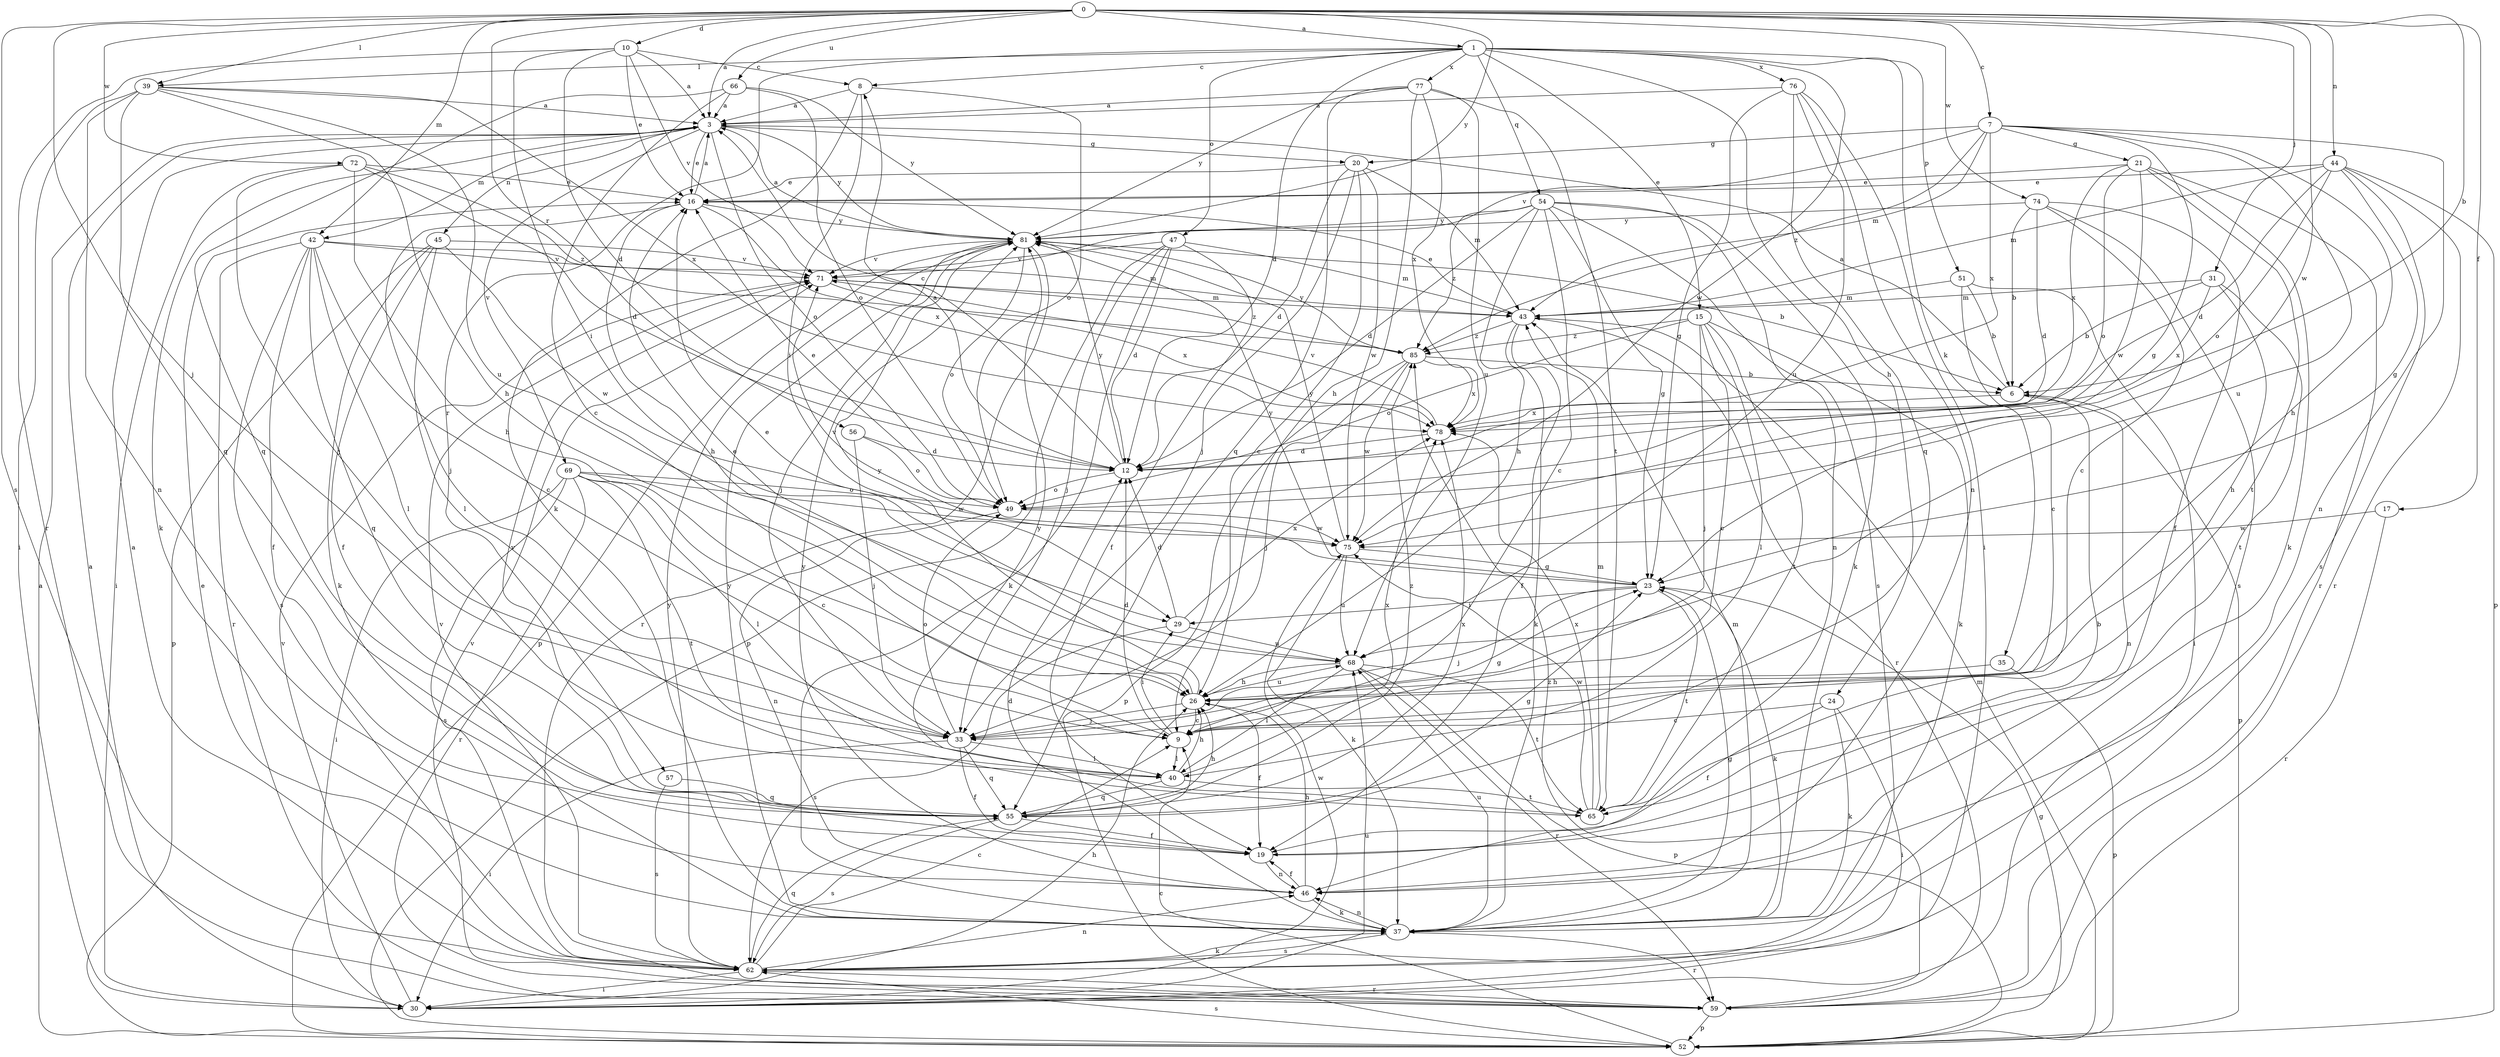 strict digraph  {
0;
1;
3;
6;
7;
8;
9;
10;
12;
15;
16;
17;
19;
20;
21;
23;
24;
26;
29;
30;
31;
33;
35;
37;
39;
40;
42;
43;
44;
45;
46;
47;
49;
51;
52;
54;
55;
56;
57;
59;
62;
65;
66;
68;
69;
71;
72;
74;
75;
76;
77;
78;
81;
85;
0 -> 1  [label=a];
0 -> 3  [label=a];
0 -> 6  [label=b];
0 -> 7  [label=c];
0 -> 10  [label=d];
0 -> 17  [label=f];
0 -> 31  [label=j];
0 -> 33  [label=j];
0 -> 39  [label=l];
0 -> 42  [label=m];
0 -> 44  [label=n];
0 -> 56  [label=r];
0 -> 62  [label=s];
0 -> 66  [label=u];
0 -> 72  [label=w];
0 -> 74  [label=w];
0 -> 75  [label=w];
0 -> 81  [label=y];
1 -> 8  [label=c];
1 -> 12  [label=d];
1 -> 15  [label=e];
1 -> 24  [label=h];
1 -> 35  [label=k];
1 -> 39  [label=l];
1 -> 47  [label=o];
1 -> 51  [label=p];
1 -> 54  [label=q];
1 -> 57  [label=r];
1 -> 75  [label=w];
1 -> 76  [label=x];
1 -> 77  [label=x];
3 -> 16  [label=e];
3 -> 20  [label=g];
3 -> 37  [label=k];
3 -> 42  [label=m];
3 -> 45  [label=n];
3 -> 49  [label=o];
3 -> 69  [label=v];
3 -> 81  [label=y];
6 -> 3  [label=a];
6 -> 46  [label=n];
6 -> 52  [label=p];
6 -> 78  [label=x];
7 -> 20  [label=g];
7 -> 21  [label=g];
7 -> 23  [label=g];
7 -> 26  [label=h];
7 -> 43  [label=m];
7 -> 46  [label=n];
7 -> 68  [label=u];
7 -> 71  [label=v];
7 -> 78  [label=x];
7 -> 85  [label=z];
8 -> 3  [label=a];
8 -> 29  [label=i];
8 -> 37  [label=k];
8 -> 49  [label=o];
9 -> 12  [label=d];
9 -> 29  [label=i];
9 -> 40  [label=l];
10 -> 3  [label=a];
10 -> 8  [label=c];
10 -> 12  [label=d];
10 -> 16  [label=e];
10 -> 29  [label=i];
10 -> 59  [label=r];
10 -> 71  [label=v];
12 -> 3  [label=a];
12 -> 8  [label=c];
12 -> 49  [label=o];
12 -> 81  [label=y];
15 -> 9  [label=c];
15 -> 33  [label=j];
15 -> 37  [label=k];
15 -> 40  [label=l];
15 -> 49  [label=o];
15 -> 65  [label=t];
15 -> 85  [label=z];
16 -> 3  [label=a];
16 -> 26  [label=h];
16 -> 33  [label=j];
16 -> 78  [label=x];
16 -> 81  [label=y];
17 -> 59  [label=r];
17 -> 75  [label=w];
19 -> 6  [label=b];
19 -> 46  [label=n];
20 -> 9  [label=c];
20 -> 12  [label=d];
20 -> 16  [label=e];
20 -> 33  [label=j];
20 -> 43  [label=m];
20 -> 75  [label=w];
21 -> 16  [label=e];
21 -> 37  [label=k];
21 -> 49  [label=o];
21 -> 59  [label=r];
21 -> 65  [label=t];
21 -> 75  [label=w];
21 -> 78  [label=x];
23 -> 29  [label=i];
23 -> 33  [label=j];
23 -> 37  [label=k];
23 -> 65  [label=t];
23 -> 71  [label=v];
23 -> 81  [label=y];
24 -> 9  [label=c];
24 -> 19  [label=f];
24 -> 30  [label=i];
24 -> 37  [label=k];
26 -> 9  [label=c];
26 -> 16  [label=e];
26 -> 19  [label=f];
26 -> 33  [label=j];
26 -> 68  [label=u];
26 -> 81  [label=y];
29 -> 12  [label=d];
29 -> 62  [label=s];
29 -> 68  [label=u];
29 -> 78  [label=x];
30 -> 3  [label=a];
30 -> 26  [label=h];
30 -> 68  [label=u];
30 -> 71  [label=v];
30 -> 75  [label=w];
31 -> 6  [label=b];
31 -> 26  [label=h];
31 -> 43  [label=m];
31 -> 65  [label=t];
31 -> 78  [label=x];
33 -> 19  [label=f];
33 -> 23  [label=g];
33 -> 30  [label=i];
33 -> 40  [label=l];
33 -> 49  [label=o];
33 -> 55  [label=q];
35 -> 26  [label=h];
35 -> 52  [label=p];
37 -> 12  [label=d];
37 -> 23  [label=g];
37 -> 43  [label=m];
37 -> 46  [label=n];
37 -> 59  [label=r];
37 -> 62  [label=s];
37 -> 68  [label=u];
37 -> 81  [label=y];
39 -> 3  [label=a];
39 -> 26  [label=h];
39 -> 30  [label=i];
39 -> 46  [label=n];
39 -> 55  [label=q];
39 -> 68  [label=u];
39 -> 78  [label=x];
40 -> 26  [label=h];
40 -> 55  [label=q];
40 -> 65  [label=t];
40 -> 78  [label=x];
42 -> 9  [label=c];
42 -> 19  [label=f];
42 -> 40  [label=l];
42 -> 43  [label=m];
42 -> 55  [label=q];
42 -> 59  [label=r];
42 -> 62  [label=s];
42 -> 71  [label=v];
43 -> 16  [label=e];
43 -> 19  [label=f];
43 -> 37  [label=k];
43 -> 59  [label=r];
43 -> 85  [label=z];
44 -> 12  [label=d];
44 -> 16  [label=e];
44 -> 23  [label=g];
44 -> 43  [label=m];
44 -> 49  [label=o];
44 -> 52  [label=p];
44 -> 59  [label=r];
44 -> 62  [label=s];
45 -> 19  [label=f];
45 -> 37  [label=k];
45 -> 40  [label=l];
45 -> 52  [label=p];
45 -> 71  [label=v];
45 -> 75  [label=w];
46 -> 19  [label=f];
46 -> 26  [label=h];
46 -> 37  [label=k];
46 -> 81  [label=y];
47 -> 12  [label=d];
47 -> 19  [label=f];
47 -> 33  [label=j];
47 -> 37  [label=k];
47 -> 43  [label=m];
47 -> 52  [label=p];
47 -> 71  [label=v];
49 -> 16  [label=e];
49 -> 46  [label=n];
49 -> 75  [label=w];
51 -> 6  [label=b];
51 -> 9  [label=c];
51 -> 30  [label=i];
51 -> 43  [label=m];
52 -> 3  [label=a];
52 -> 9  [label=c];
52 -> 23  [label=g];
52 -> 43  [label=m];
52 -> 62  [label=s];
54 -> 9  [label=c];
54 -> 12  [label=d];
54 -> 23  [label=g];
54 -> 26  [label=h];
54 -> 37  [label=k];
54 -> 46  [label=n];
54 -> 62  [label=s];
54 -> 81  [label=y];
54 -> 85  [label=z];
55 -> 19  [label=f];
55 -> 23  [label=g];
55 -> 26  [label=h];
55 -> 62  [label=s];
55 -> 71  [label=v];
55 -> 78  [label=x];
55 -> 85  [label=z];
56 -> 12  [label=d];
56 -> 33  [label=j];
56 -> 49  [label=o];
57 -> 55  [label=q];
57 -> 62  [label=s];
59 -> 52  [label=p];
59 -> 71  [label=v];
59 -> 85  [label=z];
62 -> 3  [label=a];
62 -> 9  [label=c];
62 -> 16  [label=e];
62 -> 30  [label=i];
62 -> 37  [label=k];
62 -> 46  [label=n];
62 -> 55  [label=q];
62 -> 59  [label=r];
62 -> 71  [label=v];
62 -> 81  [label=y];
65 -> 43  [label=m];
65 -> 75  [label=w];
65 -> 78  [label=x];
65 -> 81  [label=y];
66 -> 3  [label=a];
66 -> 9  [label=c];
66 -> 49  [label=o];
66 -> 55  [label=q];
66 -> 81  [label=y];
68 -> 16  [label=e];
68 -> 26  [label=h];
68 -> 40  [label=l];
68 -> 52  [label=p];
68 -> 59  [label=r];
68 -> 65  [label=t];
69 -> 9  [label=c];
69 -> 30  [label=i];
69 -> 40  [label=l];
69 -> 49  [label=o];
69 -> 59  [label=r];
69 -> 62  [label=s];
69 -> 65  [label=t];
69 -> 75  [label=w];
71 -> 43  [label=m];
71 -> 78  [label=x];
71 -> 85  [label=z];
72 -> 12  [label=d];
72 -> 16  [label=e];
72 -> 26  [label=h];
72 -> 30  [label=i];
72 -> 33  [label=j];
72 -> 85  [label=z];
74 -> 6  [label=b];
74 -> 9  [label=c];
74 -> 12  [label=d];
74 -> 19  [label=f];
74 -> 62  [label=s];
74 -> 81  [label=y];
75 -> 23  [label=g];
75 -> 37  [label=k];
75 -> 68  [label=u];
75 -> 81  [label=y];
76 -> 3  [label=a];
76 -> 23  [label=g];
76 -> 30  [label=i];
76 -> 46  [label=n];
76 -> 55  [label=q];
76 -> 68  [label=u];
77 -> 3  [label=a];
77 -> 26  [label=h];
77 -> 55  [label=q];
77 -> 65  [label=t];
77 -> 68  [label=u];
77 -> 78  [label=x];
77 -> 81  [label=y];
78 -> 12  [label=d];
78 -> 71  [label=v];
81 -> 3  [label=a];
81 -> 6  [label=b];
81 -> 33  [label=j];
81 -> 49  [label=o];
81 -> 52  [label=p];
81 -> 59  [label=r];
81 -> 71  [label=v];
85 -> 6  [label=b];
85 -> 33  [label=j];
85 -> 52  [label=p];
85 -> 75  [label=w];
85 -> 78  [label=x];
85 -> 81  [label=y];
}
